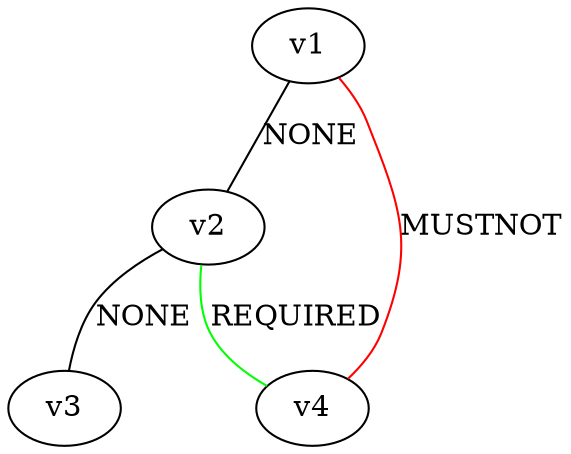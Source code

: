 graph {v1 -- v2 [label=NONE color=black];
v1 -- v4 [label=MUSTNOT color=red];
v2 -- v4 [label=REQUIRED color=green];
v2 -- v3 [label=NONE color=black];
}